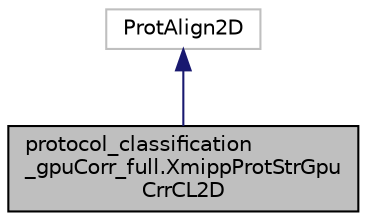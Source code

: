 digraph "protocol_classification_gpuCorr_full.XmippProtStrGpuCrrCL2D"
{
  edge [fontname="Helvetica",fontsize="10",labelfontname="Helvetica",labelfontsize="10"];
  node [fontname="Helvetica",fontsize="10",shape=record];
  Node2 [label="protocol_classification\l_gpuCorr_full.XmippProtStrGpu\lCrrCL2D",height=0.2,width=0.4,color="black", fillcolor="grey75", style="filled", fontcolor="black"];
  Node3 -> Node2 [dir="back",color="midnightblue",fontsize="10",style="solid",fontname="Helvetica"];
  Node3 [label="ProtAlign2D",height=0.2,width=0.4,color="grey75", fillcolor="white", style="filled"];
}

